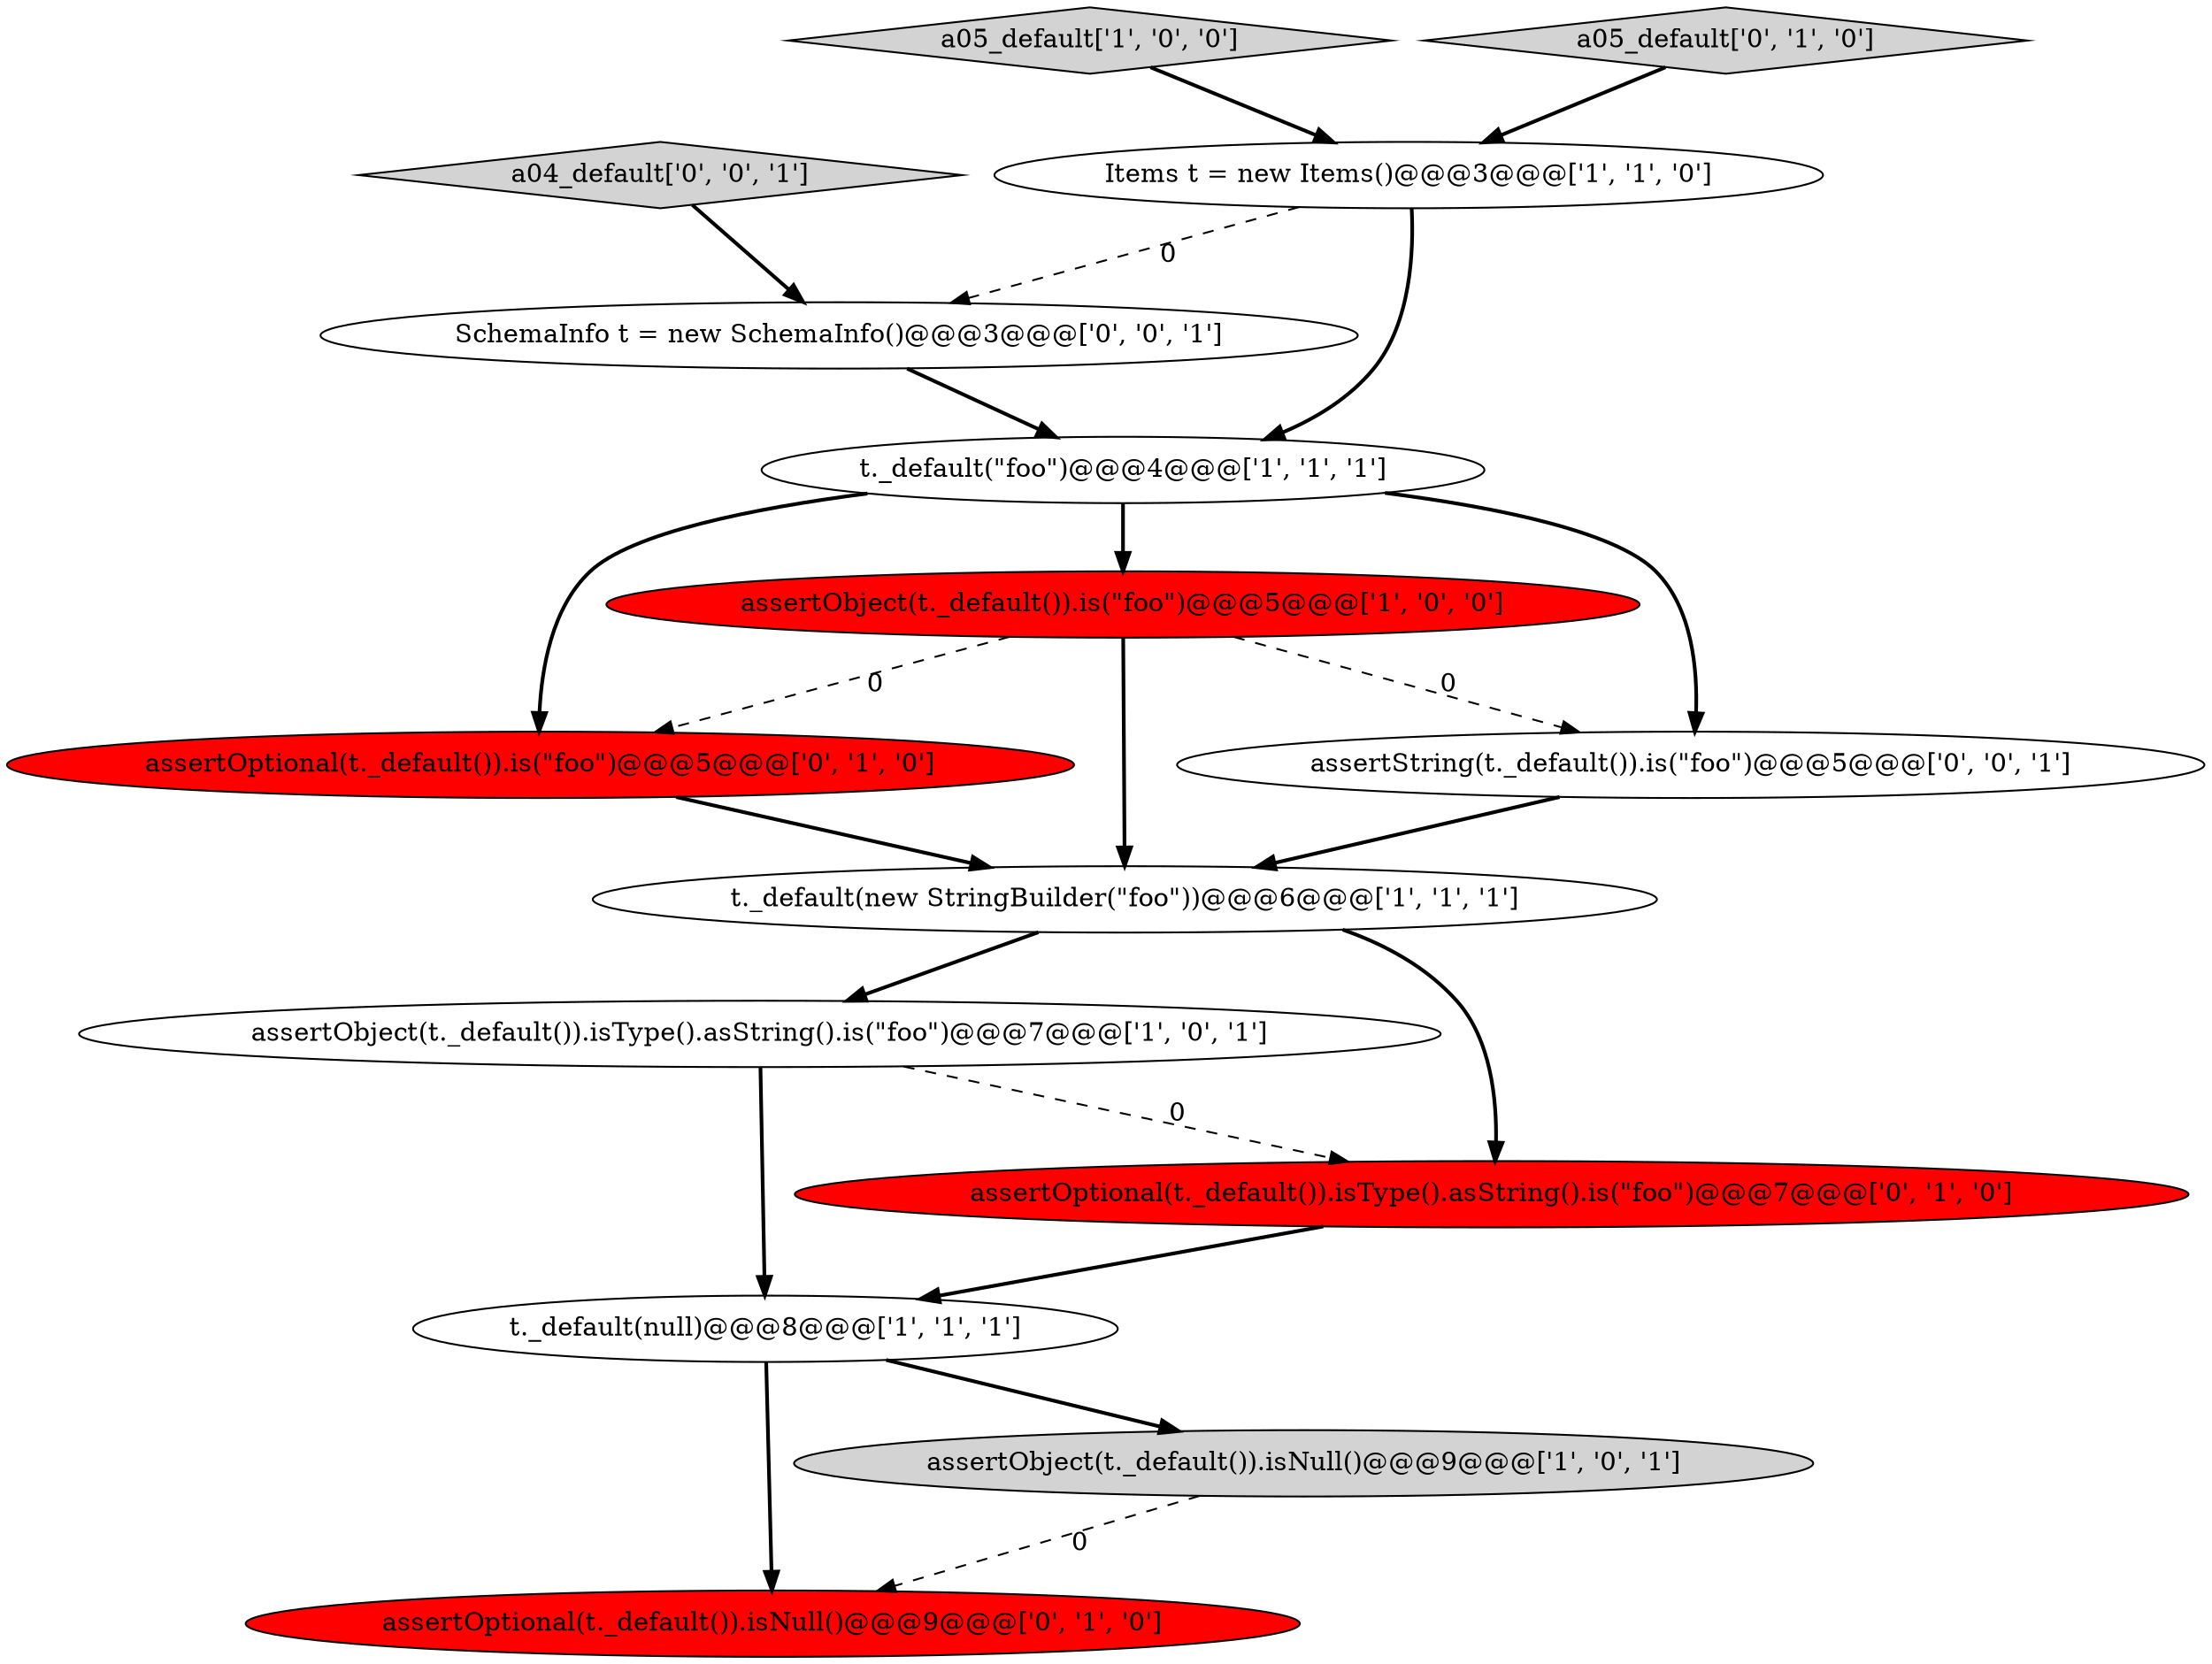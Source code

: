 digraph {
6 [style = filled, label = "assertObject(t._default()).isType().asString().is(\"foo\")@@@7@@@['1', '0', '1']", fillcolor = white, shape = ellipse image = "AAA0AAABBB1BBB"];
9 [style = filled, label = "assertOptional(t._default()).is(\"foo\")@@@5@@@['0', '1', '0']", fillcolor = red, shape = ellipse image = "AAA1AAABBB2BBB"];
4 [style = filled, label = "Items t = new Items()@@@3@@@['1', '1', '0']", fillcolor = white, shape = ellipse image = "AAA0AAABBB1BBB"];
14 [style = filled, label = "assertString(t._default()).is(\"foo\")@@@5@@@['0', '0', '1']", fillcolor = white, shape = ellipse image = "AAA0AAABBB3BBB"];
12 [style = filled, label = "a04_default['0', '0', '1']", fillcolor = lightgray, shape = diamond image = "AAA0AAABBB3BBB"];
3 [style = filled, label = "t._default(new StringBuilder(\"foo\"))@@@6@@@['1', '1', '1']", fillcolor = white, shape = ellipse image = "AAA0AAABBB1BBB"];
7 [style = filled, label = "a05_default['1', '0', '0']", fillcolor = lightgray, shape = diamond image = "AAA0AAABBB1BBB"];
11 [style = filled, label = "assertOptional(t._default()).isNull()@@@9@@@['0', '1', '0']", fillcolor = red, shape = ellipse image = "AAA1AAABBB2BBB"];
2 [style = filled, label = "assertObject(t._default()).is(\"foo\")@@@5@@@['1', '0', '0']", fillcolor = red, shape = ellipse image = "AAA1AAABBB1BBB"];
1 [style = filled, label = "assertObject(t._default()).isNull()@@@9@@@['1', '0', '1']", fillcolor = lightgray, shape = ellipse image = "AAA0AAABBB1BBB"];
0 [style = filled, label = "t._default(\"foo\")@@@4@@@['1', '1', '1']", fillcolor = white, shape = ellipse image = "AAA0AAABBB1BBB"];
5 [style = filled, label = "t._default(null)@@@8@@@['1', '1', '1']", fillcolor = white, shape = ellipse image = "AAA0AAABBB1BBB"];
8 [style = filled, label = "a05_default['0', '1', '0']", fillcolor = lightgray, shape = diamond image = "AAA0AAABBB2BBB"];
13 [style = filled, label = "SchemaInfo t = new SchemaInfo()@@@3@@@['0', '0', '1']", fillcolor = white, shape = ellipse image = "AAA0AAABBB3BBB"];
10 [style = filled, label = "assertOptional(t._default()).isType().asString().is(\"foo\")@@@7@@@['0', '1', '0']", fillcolor = red, shape = ellipse image = "AAA1AAABBB2BBB"];
14->3 [style = bold, label=""];
0->9 [style = bold, label=""];
2->3 [style = bold, label=""];
0->2 [style = bold, label=""];
3->6 [style = bold, label=""];
7->4 [style = bold, label=""];
4->0 [style = bold, label=""];
6->10 [style = dashed, label="0"];
3->10 [style = bold, label=""];
5->1 [style = bold, label=""];
6->5 [style = bold, label=""];
12->13 [style = bold, label=""];
0->14 [style = bold, label=""];
10->5 [style = bold, label=""];
2->14 [style = dashed, label="0"];
2->9 [style = dashed, label="0"];
1->11 [style = dashed, label="0"];
9->3 [style = bold, label=""];
5->11 [style = bold, label=""];
8->4 [style = bold, label=""];
4->13 [style = dashed, label="0"];
13->0 [style = bold, label=""];
}
